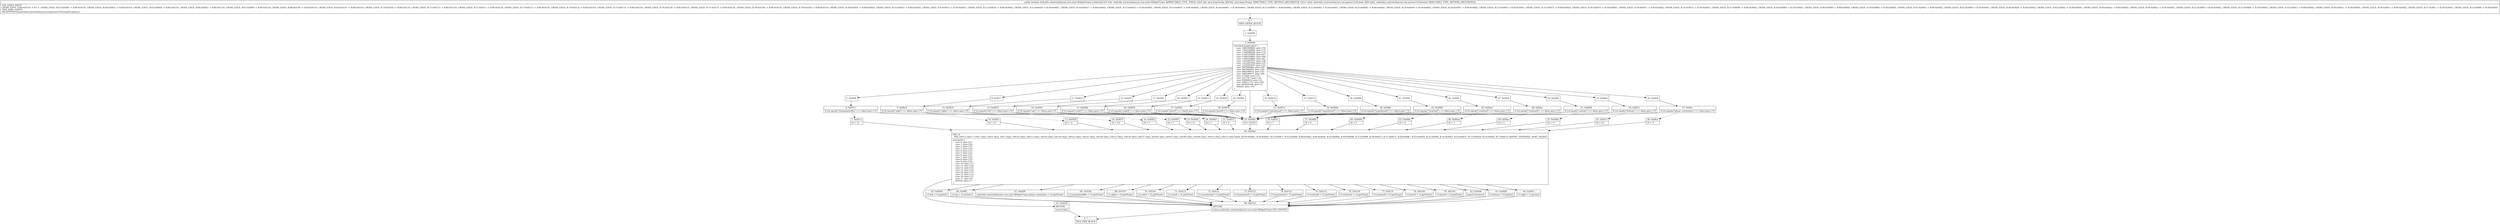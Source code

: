 digraph "CFG forandroidx.constraintlayout.core.state.WidgetFrame.setValue(Ljava\/lang\/String;Landroidx\/constraintlayout\/core\/parser\/CLElement;)Z" {
Node_0 [shape=record,label="{0\:\ ?|MTH_ENTER_BLOCK\l}"];
Node_2 [shape=record,label="{2\:\ 0x0000}"];
Node_3 [shape=record,label="{3\:\ 0x0006|switch(r4.hashCode()) \{\l    case \-1881940865: goto L76;\l    case \-1383228885: goto L73;\l    case \-1349088399: goto L70;\l    case \-1249320806: goto L67;\l    case \-1249320805: goto L64;\l    case \-1249320804: goto L61;\l    case \-1225497657: goto L58;\l    case \-1225497656: goto L55;\l    case \-1225497655: goto L52;\l    case \-987906986: goto L49;\l    case \-987906985: goto L46;\l    case \-908189618: goto L43;\l    case \-908189617: goto L40;\l    case 115029: goto L37;\l    case 3317767: goto L34;\l    case 92909918: goto L31;\l    case 108511772: goto L28;\l    case 642850769: goto L3;\l    default: goto L79;\l\}\l}"];
Node_5 [shape=record,label="{5\:\ 0x000b}"];
Node_6 [shape=record,label="{6\:\ 0x0011|if (r4.equals(\"interpolatedPos\") == false) goto L79\l}"];
Node_7 [shape=record,label="{7\:\ 0x0013|r0 = 11\l}"];
Node_60 [shape=record,label="{60\:\ 0x00d2|PHI: r0 \l  PHI: (r0v53 char) = (r0v1 char), (r0v4 char), (r0v7 char), (r0v10 char), (r0v13 char), (r0v16 char), (r0v19 char), (r0v22 char), (r0v25 char), (r0v28 char), (r0v31 char), (r0v34 char), (r0v37 char), (r0v40 char), (r0v43 char), (r0v46 char), (r0v49 char), (r0v52 char), (r0v73 char) binds: [B:59:0x00d1, B:58:0x00ce, B:55:0x00c3, B:52:0x00b8, B:49:0x00ae, B:46:0x00a4, B:43:0x009a, B:40:0x0090, B:37:0x0086, B:34:0x007c, B:31:0x0072, B:28:0x0067, B:25:0x005b, B:22:0x004f, B:19:0x0043, B:16:0x0037, B:13:0x002b, B:10:0x001f, B:7:0x0013] A[DONT_GENERATE, DONT_INLINE]\l|switch(r0) \{\l    case 0: goto L27;\l    case 1: goto L26;\l    case 2: goto L25;\l    case 3: goto L24;\l    case 4: goto L23;\l    case 5: goto L22;\l    case 6: goto L21;\l    case 7: goto L20;\l    case 8: goto L19;\l    case 9: goto L18;\l    case 10: goto L17;\l    case 11: goto L16;\l    case 12: goto L15;\l    case 13: goto L14;\l    case 14: goto L13;\l    case 15: goto L12;\l    case 16: goto L11;\l    case 17: goto L9;\l    default: goto L7;\l\}\l}"];
Node_61 [shape=record,label="{61\:\ 0x00d5|RETURN\l|return false\l}"];
Node_1 [shape=record,label="{1\:\ ?|MTH_EXIT_BLOCK\l}"];
Node_62 [shape=record,label="{62\:\ 0x00d6|parseCustom(r5)\l}"];
Node_80 [shape=record,label="{80\:\ 0x0154|RETURN\l|return androidx.constraintlayout.core.state.WidgetFrame.OLD_SYSTEM\l}"];
Node_63 [shape=record,label="{63\:\ 0x00db|r3.bottom = r5.getInt()\l}"];
Node_64 [shape=record,label="{64\:\ 0x00e3|r3.right = r5.getInt()\l}"];
Node_65 [shape=record,label="{65\:\ 0x00eb|r3.left = r5.getInt()\l}"];
Node_66 [shape=record,label="{66\:\ 0x00f2|r3.top = r5.getInt()\l}"];
Node_67 [shape=record,label="{67\:\ 0x00f9|androidx.constraintlayout.core.state.WidgetFrame.phone_orientation = r5.getFloat()\l}"];
Node_68 [shape=record,label="{68\:\ 0x0100|r3.interpolatedPos = r5.getFloat()\l}"];
Node_69 [shape=record,label="{69\:\ 0x0107|r3.alpha = r5.getFloat()\l}"];
Node_70 [shape=record,label="{70\:\ 0x010e|r3.scaleY = r5.getFloat()\l}"];
Node_71 [shape=record,label="{71\:\ 0x0115|r3.scaleX = r5.getFloat()\l}"];
Node_72 [shape=record,label="{72\:\ 0x011c|r3.translationZ = r5.getFloat()\l}"];
Node_73 [shape=record,label="{73\:\ 0x0123|r3.translationY = r5.getFloat()\l}"];
Node_74 [shape=record,label="{74\:\ 0x012a|r3.translationX = r5.getFloat()\l}"];
Node_75 [shape=record,label="{75\:\ 0x0131|r3.rotationZ = r5.getFloat()\l}"];
Node_76 [shape=record,label="{76\:\ 0x0138|r3.rotationY = r5.getFloat()\l}"];
Node_77 [shape=record,label="{77\:\ 0x013f|r3.rotationX = r5.getFloat()\l}"];
Node_78 [shape=record,label="{78\:\ 0x0146|r3.pivotY = r5.getFloat()\l}"];
Node_79 [shape=record,label="{79\:\ 0x014d|r3.pivotX = r5.getFloat()\l}"];
Node_8 [shape=record,label="{8\:\ 0x0017}"];
Node_9 [shape=record,label="{9\:\ 0x001d|if (r4.equals(\"right\") == false) goto L79\l}"];
Node_10 [shape=record,label="{10\:\ 0x001f|r0 = 15\l}"];
Node_11 [shape=record,label="{11\:\ 0x0023}"];
Node_12 [shape=record,label="{12\:\ 0x0029|if (r4.equals(\"alpha\") == false) goto L79\l}"];
Node_13 [shape=record,label="{13\:\ 0x002b|r0 = 'n'\l}"];
Node_14 [shape=record,label="{14\:\ 0x002f}"];
Node_15 [shape=record,label="{15\:\ 0x0035|if (r4.equals(\"left\") == false) goto L79\l}"];
Node_16 [shape=record,label="{16\:\ 0x0037|r0 = 14\l}"];
Node_17 [shape=record,label="{17\:\ 0x003b}"];
Node_18 [shape=record,label="{18\:\ 0x0041|if (r4.equals(\"top\") == false) goto L79\l}"];
Node_19 [shape=record,label="{19\:\ 0x0043|r0 = 'r'\l}"];
Node_20 [shape=record,label="{20\:\ 0x0047}"];
Node_21 [shape=record,label="{21\:\ 0x004d|if (r4.equals(\"scaleY\") == false) goto L79\l}"];
Node_22 [shape=record,label="{22\:\ 0x004f|r0 = 't'\l}"];
Node_23 [shape=record,label="{23\:\ 0x0053}"];
Node_24 [shape=record,label="{24\:\ 0x0059|if (r4.equals(\"scaleX\") == false) goto L79\l}"];
Node_25 [shape=record,label="{25\:\ 0x005b|r0 = 'b'\l}"];
Node_26 [shape=record,label="{26\:\ 0x005f}"];
Node_27 [shape=record,label="{27\:\ 0x0065|if (r4.equals(\"pivotY\") == false) goto L79\l}"];
Node_28 [shape=record,label="{28\:\ 0x0067|r0 = 1\l}"];
Node_29 [shape=record,label="{29\:\ 0x006a}"];
Node_30 [shape=record,label="{30\:\ 0x0070|if (r4.equals(\"pivotX\") == false) goto L79\l}"];
Node_31 [shape=record,label="{31\:\ 0x0072|r0 = 0\l}"];
Node_32 [shape=record,label="{32\:\ 0x0074}"];
Node_33 [shape=record,label="{33\:\ 0x007a|if (r4.equals(\"translationZ\") == false) goto L79\l}"];
Node_34 [shape=record,label="{34\:\ 0x007c|r0 = 7\l}"];
Node_35 [shape=record,label="{35\:\ 0x007e}"];
Node_36 [shape=record,label="{36\:\ 0x0084|if (r4.equals(\"translationY\") == false) goto L79\l}"];
Node_37 [shape=record,label="{37\:\ 0x0086|r0 = 6\l}"];
Node_38 [shape=record,label="{38\:\ 0x0088}"];
Node_39 [shape=record,label="{39\:\ 0x008e|if (r4.equals(\"translationX\") == false) goto L79\l}"];
Node_40 [shape=record,label="{40\:\ 0x0090|r0 = 5\l}"];
Node_41 [shape=record,label="{41\:\ 0x0092}"];
Node_42 [shape=record,label="{42\:\ 0x0098|if (r4.equals(\"rotationZ\") == false) goto L79\l}"];
Node_43 [shape=record,label="{43\:\ 0x009a|r0 = 4\l}"];
Node_44 [shape=record,label="{44\:\ 0x009c}"];
Node_45 [shape=record,label="{45\:\ 0x00a2|if (r4.equals(\"rotationY\") == false) goto L79\l}"];
Node_46 [shape=record,label="{46\:\ 0x00a4|r0 = 3\l}"];
Node_47 [shape=record,label="{47\:\ 0x00a6}"];
Node_48 [shape=record,label="{48\:\ 0x00ac|if (r4.equals(\"rotationX\") == false) goto L79\l}"];
Node_49 [shape=record,label="{49\:\ 0x00ae|r0 = 2\l}"];
Node_50 [shape=record,label="{50\:\ 0x00b0}"];
Node_51 [shape=record,label="{51\:\ 0x00b6|if (r4.equals(\"custom\") == false) goto L79\l}"];
Node_52 [shape=record,label="{52\:\ 0x00b8|r0 = 17\l}"];
Node_53 [shape=record,label="{53\:\ 0x00bb}"];
Node_54 [shape=record,label="{54\:\ 0x00c1|if (r4.equals(\"bottom\") == false) goto L79\l}"];
Node_55 [shape=record,label="{55\:\ 0x00c3|r0 = 16\l}"];
Node_56 [shape=record,label="{56\:\ 0x00c6}"];
Node_57 [shape=record,label="{57\:\ 0x00cc|if (r4.equals(\"phone_orientation\") == false) goto L79\l}"];
Node_58 [shape=record,label="{58\:\ 0x00ce|r0 = 'f'\l}"];
Node_59 [shape=record,label="{59\:\ 0x00d1|r0 = 65535\l}"];
MethodNode[shape=record,label="{public boolean androidx.constraintlayout.core.state.WidgetFrame.setValue((r3v0 'this' androidx.constraintlayout.core.state.WidgetFrame A[IMMUTABLE_TYPE, THIS]), (r4v0 'key' java.lang.String A[D('key' java.lang.String), IMMUTABLE_TYPE, METHOD_ARGUMENT]), (r5v0 'value' androidx.constraintlayout.core.parser.CLElement A[D('value' androidx.constraintlayout.core.parser.CLElement), IMMUTABLE_TYPE, METHOD_ARGUMENT]))  | USE_LINES_HINTS\lCROSS_EDGE: B:80:0x0154 \-\> B:1:?, CROSS_EDGE: B:63:0x00db \-\> B:80:0x0154, CROSS_EDGE: B:64:0x00e3 \-\> B:80:0x0154, CROSS_EDGE: B:65:0x00eb \-\> B:80:0x0154, CROSS_EDGE: B:66:0x00f2 \-\> B:80:0x0154, CROSS_EDGE: B:67:0x00f9 \-\> B:80:0x0154, CROSS_EDGE: B:68:0x0100 \-\> B:80:0x0154, CROSS_EDGE: B:69:0x0107 \-\> B:80:0x0154, CROSS_EDGE: B:70:0x010e \-\> B:80:0x0154, CROSS_EDGE: B:71:0x0115 \-\> B:80:0x0154, CROSS_EDGE: B:72:0x011c \-\> B:80:0x0154, CROSS_EDGE: B:73:0x0123 \-\> B:80:0x0154, CROSS_EDGE: B:74:0x012a \-\> B:80:0x0154, CROSS_EDGE: B:75:0x0131 \-\> B:80:0x0154, CROSS_EDGE: B:76:0x0138 \-\> B:80:0x0154, CROSS_EDGE: B:77:0x013f \-\> B:80:0x0154, CROSS_EDGE: B:78:0x0146 \-\> B:80:0x0154, CROSS_EDGE: B:79:0x014d \-\> B:80:0x0154, CROSS_EDGE: B:59:0x00d1 \-\> B:60:0x00d2, CROSS_EDGE: B:10:0x001f \-\> B:60:0x00d2, CROSS_EDGE: B:9:0x001d \-\> B:59:0x00d1, CROSS_EDGE: B:13:0x002b \-\> B:60:0x00d2, CROSS_EDGE: B:12:0x0029 \-\> B:59:0x00d1, CROSS_EDGE: B:16:0x0037 \-\> B:60:0x00d2, CROSS_EDGE: B:15:0x0035 \-\> B:59:0x00d1, CROSS_EDGE: B:19:0x0043 \-\> B:60:0x00d2, CROSS_EDGE: B:18:0x0041 \-\> B:59:0x00d1, CROSS_EDGE: B:22:0x004f \-\> B:60:0x00d2, CROSS_EDGE: B:21:0x004d \-\> B:59:0x00d1, CROSS_EDGE: B:25:0x005b \-\> B:60:0x00d2, CROSS_EDGE: B:24:0x0059 \-\> B:59:0x00d1, CROSS_EDGE: B:28:0x0067 \-\> B:60:0x00d2, CROSS_EDGE: B:27:0x0065 \-\> B:59:0x00d1, CROSS_EDGE: B:31:0x0072 \-\> B:60:0x00d2, CROSS_EDGE: B:30:0x0070 \-\> B:59:0x00d1, CROSS_EDGE: B:34:0x007c \-\> B:60:0x00d2, CROSS_EDGE: B:33:0x007a \-\> B:59:0x00d1, CROSS_EDGE: B:37:0x0086 \-\> B:60:0x00d2, CROSS_EDGE: B:36:0x0084 \-\> B:59:0x00d1, CROSS_EDGE: B:40:0x0090 \-\> B:60:0x00d2, CROSS_EDGE: B:39:0x008e \-\> B:59:0x00d1, CROSS_EDGE: B:43:0x009a \-\> B:60:0x00d2, CROSS_EDGE: B:42:0x0098 \-\> B:59:0x00d1, CROSS_EDGE: B:46:0x00a4 \-\> B:60:0x00d2, CROSS_EDGE: B:45:0x00a2 \-\> B:59:0x00d1, CROSS_EDGE: B:49:0x00ae \-\> B:60:0x00d2, CROSS_EDGE: B:48:0x00ac \-\> B:59:0x00d1, CROSS_EDGE: B:52:0x00b8 \-\> B:60:0x00d2, CROSS_EDGE: B:51:0x00b6 \-\> B:59:0x00d1, CROSS_EDGE: B:55:0x00c3 \-\> B:60:0x00d2, CROSS_EDGE: B:54:0x00c1 \-\> B:59:0x00d1, CROSS_EDGE: B:58:0x00ce \-\> B:60:0x00d2, CROSS_EDGE: B:57:0x00cc \-\> B:59:0x00d1, CROSS_EDGE: B:3:0x0006 \-\> B:59:0x00d1\lTYPE_VARS: EMPTY\lEXCEPTIONS:[Landroidx\/constraintlayout\/core\/parser\/CLParsingException;]\l}"];
MethodNode -> Node_0;Node_0 -> Node_2;
Node_2 -> Node_3;
Node_3 -> Node_5;
Node_3 -> Node_8;
Node_3 -> Node_11;
Node_3 -> Node_14;
Node_3 -> Node_17;
Node_3 -> Node_20;
Node_3 -> Node_23;
Node_3 -> Node_26;
Node_3 -> Node_29;
Node_3 -> Node_32;
Node_3 -> Node_35;
Node_3 -> Node_38;
Node_3 -> Node_41;
Node_3 -> Node_44;
Node_3 -> Node_47;
Node_3 -> Node_50;
Node_3 -> Node_53;
Node_3 -> Node_56;
Node_3 -> Node_59;
Node_5 -> Node_6;
Node_6 -> Node_7[style=dashed];
Node_6 -> Node_59;
Node_7 -> Node_60;
Node_60 -> Node_61;
Node_60 -> Node_62;
Node_60 -> Node_63;
Node_60 -> Node_64;
Node_60 -> Node_65;
Node_60 -> Node_66;
Node_60 -> Node_67;
Node_60 -> Node_68;
Node_60 -> Node_69;
Node_60 -> Node_70;
Node_60 -> Node_71;
Node_60 -> Node_72;
Node_60 -> Node_73;
Node_60 -> Node_74;
Node_60 -> Node_75;
Node_60 -> Node_76;
Node_60 -> Node_77;
Node_60 -> Node_78;
Node_60 -> Node_79;
Node_61 -> Node_1;
Node_62 -> Node_80;
Node_80 -> Node_1;
Node_63 -> Node_80;
Node_64 -> Node_80;
Node_65 -> Node_80;
Node_66 -> Node_80;
Node_67 -> Node_80;
Node_68 -> Node_80;
Node_69 -> Node_80;
Node_70 -> Node_80;
Node_71 -> Node_80;
Node_72 -> Node_80;
Node_73 -> Node_80;
Node_74 -> Node_80;
Node_75 -> Node_80;
Node_76 -> Node_80;
Node_77 -> Node_80;
Node_78 -> Node_80;
Node_79 -> Node_80;
Node_8 -> Node_9;
Node_9 -> Node_10[style=dashed];
Node_9 -> Node_59;
Node_10 -> Node_60;
Node_11 -> Node_12;
Node_12 -> Node_13[style=dashed];
Node_12 -> Node_59;
Node_13 -> Node_60;
Node_14 -> Node_15;
Node_15 -> Node_16[style=dashed];
Node_15 -> Node_59;
Node_16 -> Node_60;
Node_17 -> Node_18;
Node_18 -> Node_19[style=dashed];
Node_18 -> Node_59;
Node_19 -> Node_60;
Node_20 -> Node_21;
Node_21 -> Node_22[style=dashed];
Node_21 -> Node_59;
Node_22 -> Node_60;
Node_23 -> Node_24;
Node_24 -> Node_25[style=dashed];
Node_24 -> Node_59;
Node_25 -> Node_60;
Node_26 -> Node_27;
Node_27 -> Node_28[style=dashed];
Node_27 -> Node_59;
Node_28 -> Node_60;
Node_29 -> Node_30;
Node_30 -> Node_31[style=dashed];
Node_30 -> Node_59;
Node_31 -> Node_60;
Node_32 -> Node_33;
Node_33 -> Node_34[style=dashed];
Node_33 -> Node_59;
Node_34 -> Node_60;
Node_35 -> Node_36;
Node_36 -> Node_37[style=dashed];
Node_36 -> Node_59;
Node_37 -> Node_60;
Node_38 -> Node_39;
Node_39 -> Node_40[style=dashed];
Node_39 -> Node_59;
Node_40 -> Node_60;
Node_41 -> Node_42;
Node_42 -> Node_43[style=dashed];
Node_42 -> Node_59;
Node_43 -> Node_60;
Node_44 -> Node_45;
Node_45 -> Node_46[style=dashed];
Node_45 -> Node_59;
Node_46 -> Node_60;
Node_47 -> Node_48;
Node_48 -> Node_49[style=dashed];
Node_48 -> Node_59;
Node_49 -> Node_60;
Node_50 -> Node_51;
Node_51 -> Node_52[style=dashed];
Node_51 -> Node_59;
Node_52 -> Node_60;
Node_53 -> Node_54;
Node_54 -> Node_55[style=dashed];
Node_54 -> Node_59;
Node_55 -> Node_60;
Node_56 -> Node_57;
Node_57 -> Node_58[style=dashed];
Node_57 -> Node_59;
Node_58 -> Node_60;
Node_59 -> Node_60;
}


